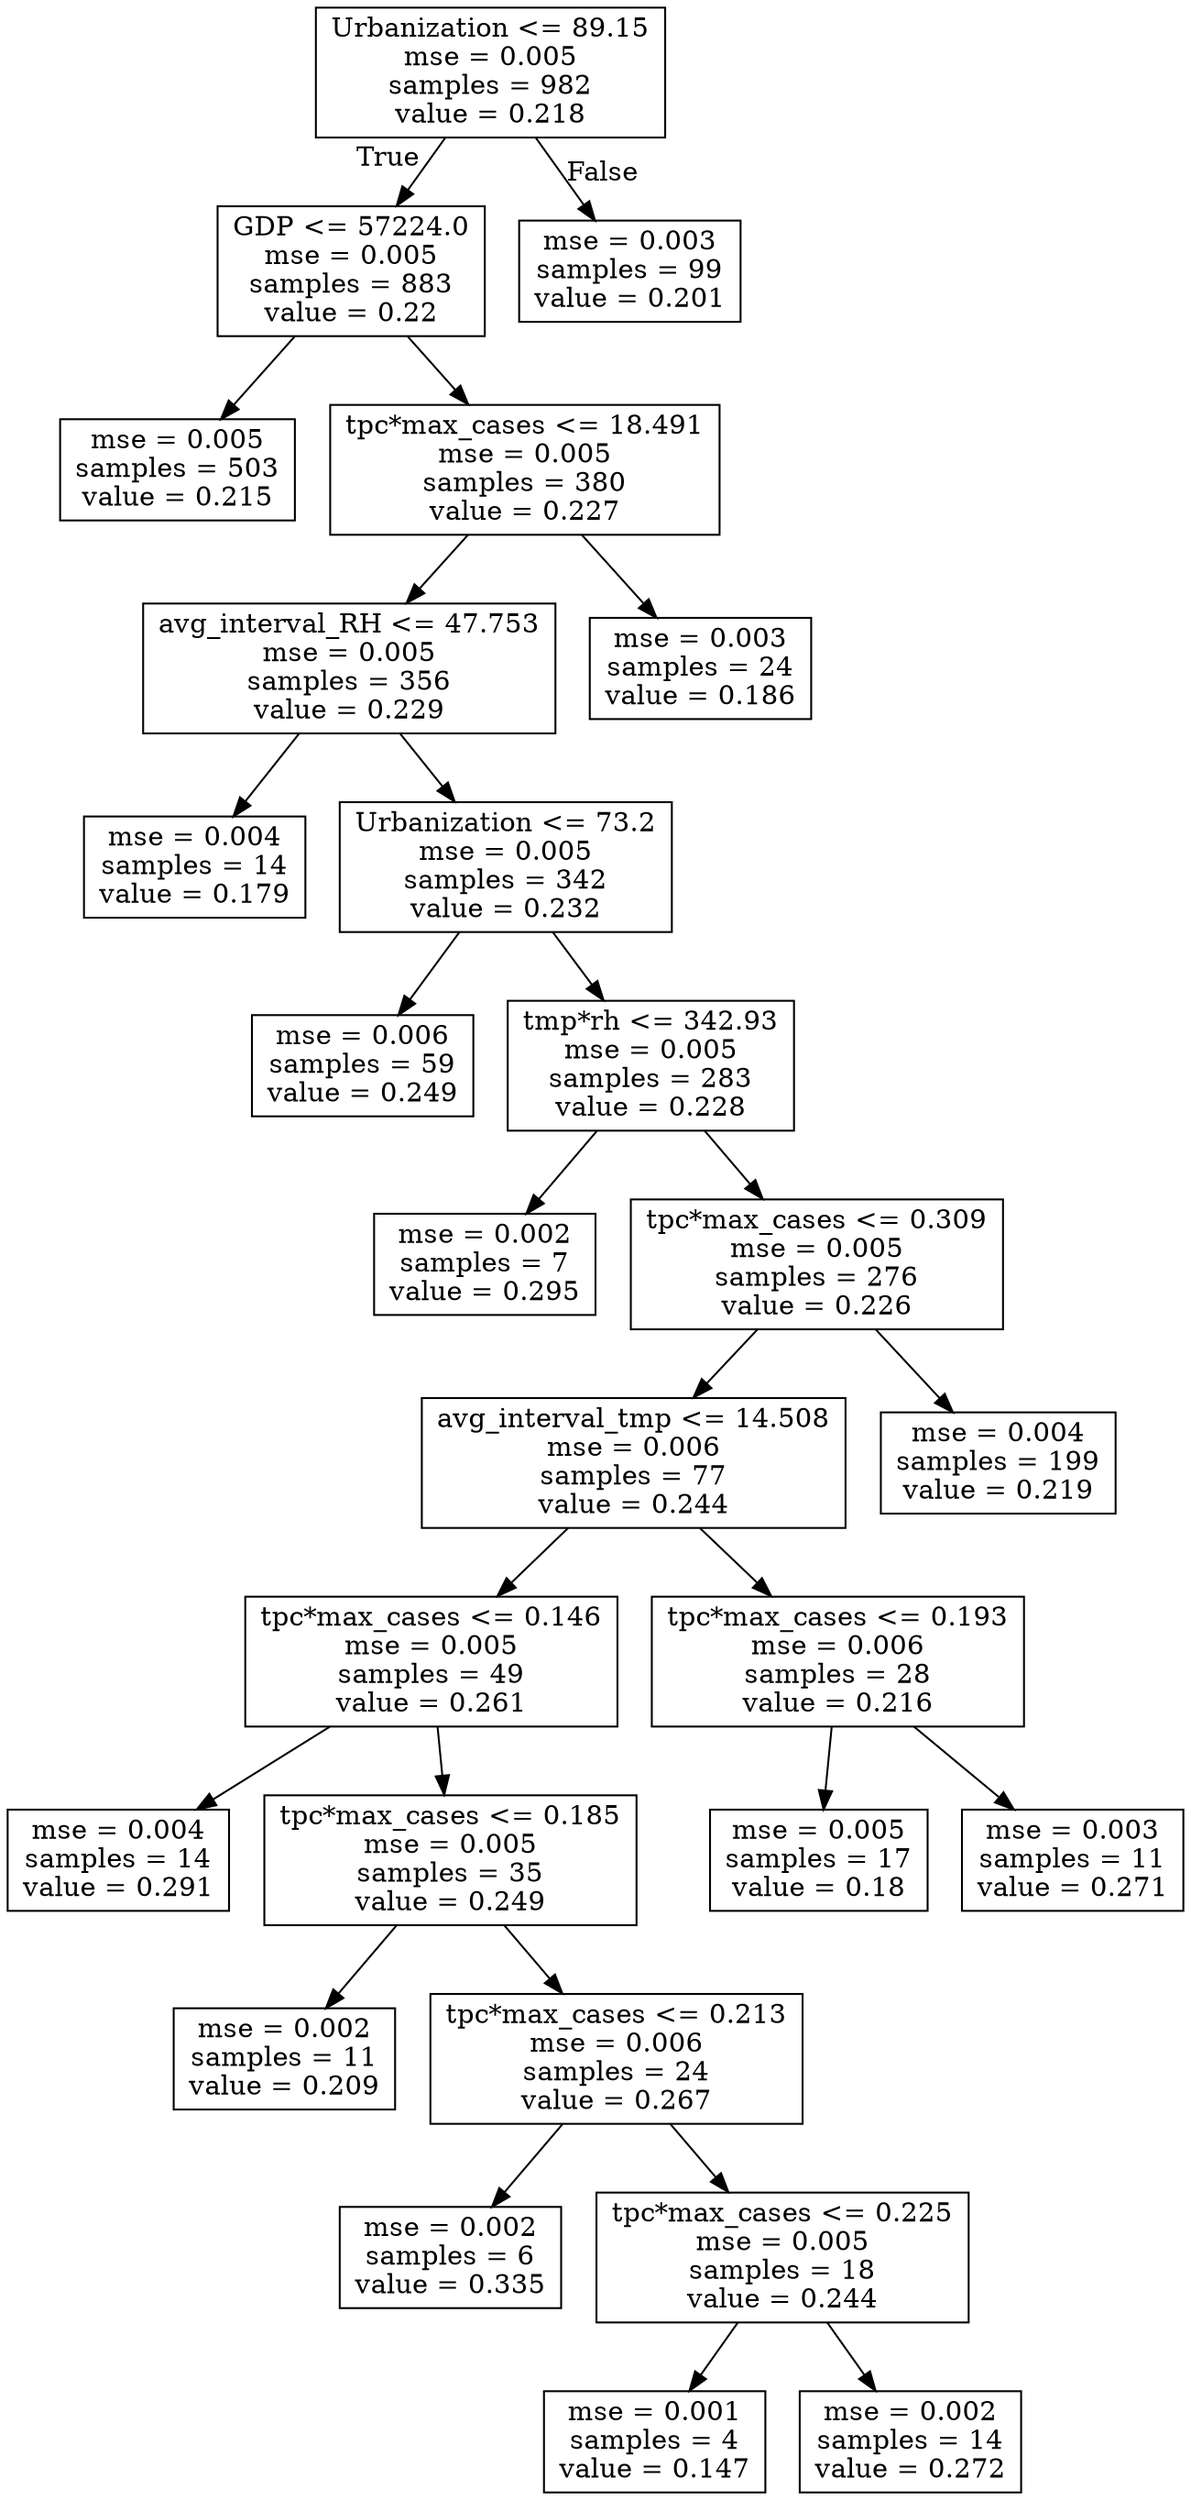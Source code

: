 digraph Tree {
node [shape=box] ;
0 [label="Urbanization <= 89.15\nmse = 0.005\nsamples = 982\nvalue = 0.218"] ;
1 [label="GDP <= 57224.0\nmse = 0.005\nsamples = 883\nvalue = 0.22"] ;
0 -> 1 [labeldistance=2.5, labelangle=45, headlabel="True"] ;
2 [label="mse = 0.005\nsamples = 503\nvalue = 0.215"] ;
1 -> 2 ;
3 [label="tpc*max_cases <= 18.491\nmse = 0.005\nsamples = 380\nvalue = 0.227"] ;
1 -> 3 ;
4 [label="avg_interval_RH <= 47.753\nmse = 0.005\nsamples = 356\nvalue = 0.229"] ;
3 -> 4 ;
5 [label="mse = 0.004\nsamples = 14\nvalue = 0.179"] ;
4 -> 5 ;
6 [label="Urbanization <= 73.2\nmse = 0.005\nsamples = 342\nvalue = 0.232"] ;
4 -> 6 ;
7 [label="mse = 0.006\nsamples = 59\nvalue = 0.249"] ;
6 -> 7 ;
8 [label="tmp*rh <= 342.93\nmse = 0.005\nsamples = 283\nvalue = 0.228"] ;
6 -> 8 ;
9 [label="mse = 0.002\nsamples = 7\nvalue = 0.295"] ;
8 -> 9 ;
10 [label="tpc*max_cases <= 0.309\nmse = 0.005\nsamples = 276\nvalue = 0.226"] ;
8 -> 10 ;
11 [label="avg_interval_tmp <= 14.508\nmse = 0.006\nsamples = 77\nvalue = 0.244"] ;
10 -> 11 ;
12 [label="tpc*max_cases <= 0.146\nmse = 0.005\nsamples = 49\nvalue = 0.261"] ;
11 -> 12 ;
13 [label="mse = 0.004\nsamples = 14\nvalue = 0.291"] ;
12 -> 13 ;
14 [label="tpc*max_cases <= 0.185\nmse = 0.005\nsamples = 35\nvalue = 0.249"] ;
12 -> 14 ;
15 [label="mse = 0.002\nsamples = 11\nvalue = 0.209"] ;
14 -> 15 ;
16 [label="tpc*max_cases <= 0.213\nmse = 0.006\nsamples = 24\nvalue = 0.267"] ;
14 -> 16 ;
17 [label="mse = 0.002\nsamples = 6\nvalue = 0.335"] ;
16 -> 17 ;
18 [label="tpc*max_cases <= 0.225\nmse = 0.005\nsamples = 18\nvalue = 0.244"] ;
16 -> 18 ;
19 [label="mse = 0.001\nsamples = 4\nvalue = 0.147"] ;
18 -> 19 ;
20 [label="mse = 0.002\nsamples = 14\nvalue = 0.272"] ;
18 -> 20 ;
21 [label="tpc*max_cases <= 0.193\nmse = 0.006\nsamples = 28\nvalue = 0.216"] ;
11 -> 21 ;
22 [label="mse = 0.005\nsamples = 17\nvalue = 0.18"] ;
21 -> 22 ;
23 [label="mse = 0.003\nsamples = 11\nvalue = 0.271"] ;
21 -> 23 ;
24 [label="mse = 0.004\nsamples = 199\nvalue = 0.219"] ;
10 -> 24 ;
25 [label="mse = 0.003\nsamples = 24\nvalue = 0.186"] ;
3 -> 25 ;
26 [label="mse = 0.003\nsamples = 99\nvalue = 0.201"] ;
0 -> 26 [labeldistance=2.5, labelangle=-45, headlabel="False"] ;
}